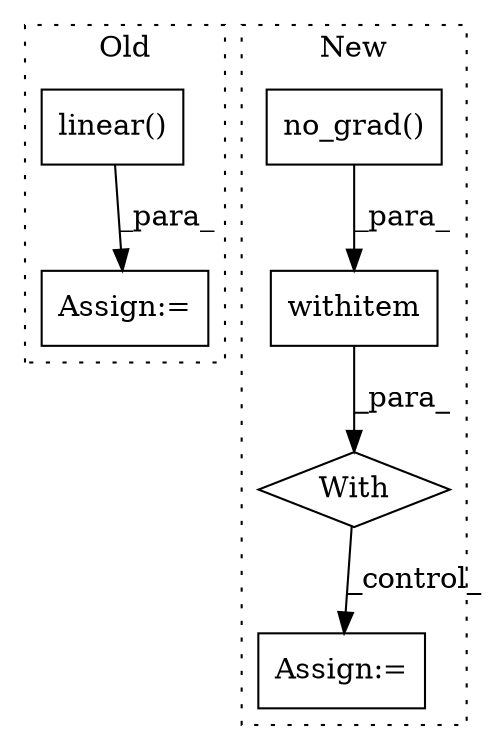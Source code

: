 digraph G {
subgraph cluster0 {
1 [label="linear()" a="75" s="2502,2555" l="9,1" shape="box"];
4 [label="Assign:=" a="68" s="3022" l="3" shape="box"];
label = "Old";
style="dotted";
}
subgraph cluster1 {
2 [label="withitem" a="49" s="2882" l="5" shape="box"];
3 [label="With" a="39" s="2877,2887" l="5,24" shape="diamond"];
5 [label="no_grad()" a="75" s="2882" l="15" shape="box"];
6 [label="Assign:=" a="68" s="2921" l="3" shape="box"];
label = "New";
style="dotted";
}
1 -> 4 [label="_para_"];
2 -> 3 [label="_para_"];
3 -> 6 [label="_control_"];
5 -> 2 [label="_para_"];
}